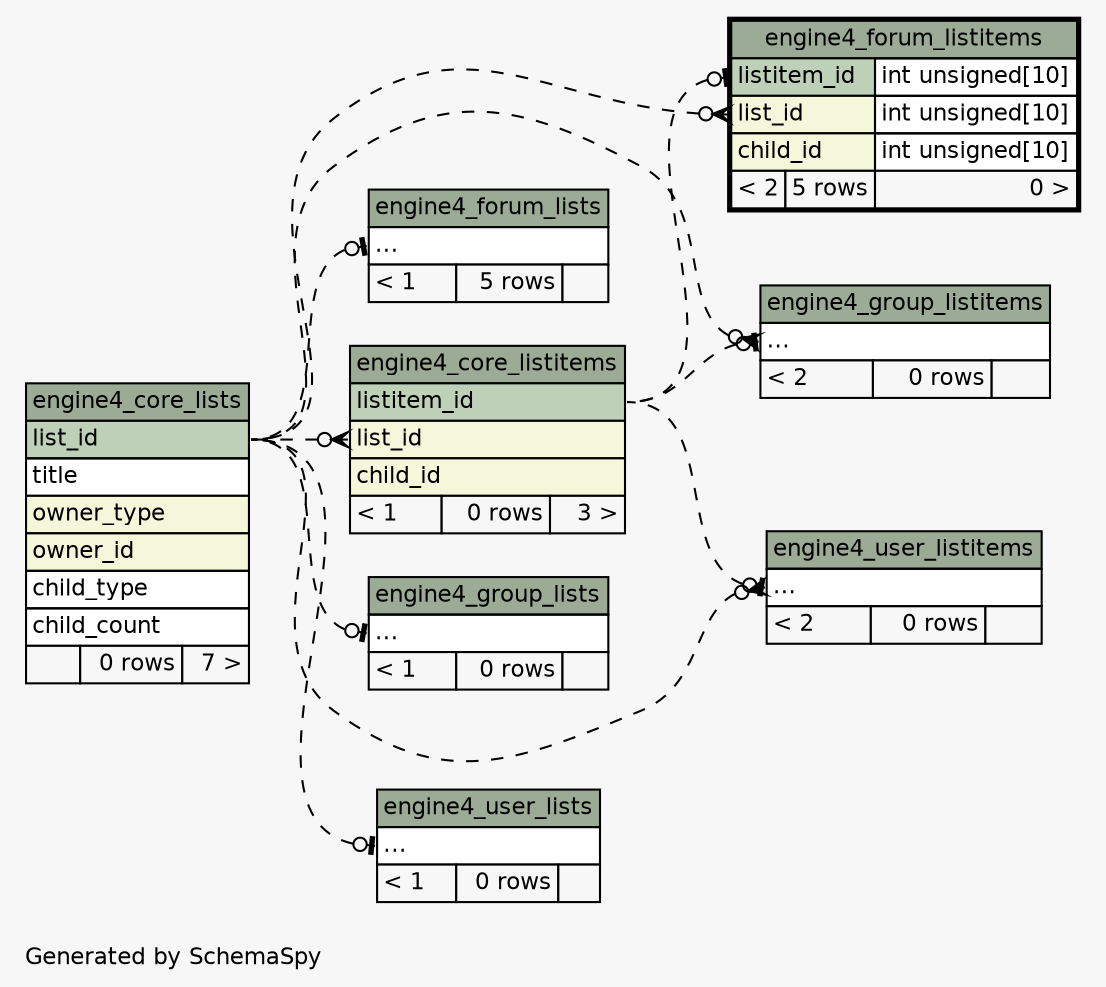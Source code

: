 // dot 2.38.0 on Windows 10 10.0
// SchemaSpy rev 590
digraph "impliedTwoDegreesRelationshipsDiagram" {
  graph [
    rankdir="RL"
    bgcolor="#f7f7f7"
    label="\nGenerated by SchemaSpy"
    labeljust="l"
    nodesep="0.18"
    ranksep="0.46"
    fontname="Helvetica"
    fontsize="11"
  ];
  node [
    fontname="Helvetica"
    fontsize="11"
    shape="plaintext"
  ];
  edge [
    arrowsize="0.8"
  ];
  "engine4_core_listitems":"list_id":w -> "engine4_core_lists":"list_id":e [arrowhead=none dir=back arrowtail=crowodot style=dashed];
  "engine4_forum_listitems":"list_id":w -> "engine4_core_lists":"list_id":e [arrowhead=none dir=back arrowtail=crowodot style=dashed];
  "engine4_forum_listitems":"listitem_id":w -> "engine4_core_listitems":"listitem_id":e [arrowhead=none dir=back arrowtail=teeodot style=dashed];
  "engine4_forum_lists":"elipses":w -> "engine4_core_lists":"list_id":e [arrowhead=none dir=back arrowtail=teeodot style=dashed];
  "engine4_group_listitems":"elipses":w -> "engine4_core_lists":"list_id":e [arrowhead=none dir=back arrowtail=crowodot style=dashed];
  "engine4_group_listitems":"elipses":w -> "engine4_core_listitems":"listitem_id":e [arrowhead=none dir=back arrowtail=teeodot style=dashed];
  "engine4_group_lists":"elipses":w -> "engine4_core_lists":"list_id":e [arrowhead=none dir=back arrowtail=teeodot style=dashed];
  "engine4_user_listitems":"elipses":w -> "engine4_core_lists":"list_id":e [arrowhead=none dir=back arrowtail=crowodot style=dashed];
  "engine4_user_listitems":"elipses":w -> "engine4_core_listitems":"listitem_id":e [arrowhead=none dir=back arrowtail=teeodot style=dashed];
  "engine4_user_lists":"elipses":w -> "engine4_core_lists":"list_id":e [arrowhead=none dir=back arrowtail=teeodot style=dashed];
  "engine4_core_listitems" [
    label=<
    <TABLE BORDER="0" CELLBORDER="1" CELLSPACING="0" BGCOLOR="#ffffff">
      <TR><TD COLSPAN="3" BGCOLOR="#9bab96" ALIGN="CENTER">engine4_core_listitems</TD></TR>
      <TR><TD PORT="listitem_id" COLSPAN="3" BGCOLOR="#bed1b8" ALIGN="LEFT">listitem_id</TD></TR>
      <TR><TD PORT="list_id" COLSPAN="3" BGCOLOR="#f4f7da" ALIGN="LEFT">list_id</TD></TR>
      <TR><TD PORT="child_id" COLSPAN="3" BGCOLOR="#f4f7da" ALIGN="LEFT">child_id</TD></TR>
      <TR><TD ALIGN="LEFT" BGCOLOR="#f7f7f7">&lt; 1</TD><TD ALIGN="RIGHT" BGCOLOR="#f7f7f7">0 rows</TD><TD ALIGN="RIGHT" BGCOLOR="#f7f7f7">3 &gt;</TD></TR>
    </TABLE>>
    URL="engine4_core_listitems.html"
    tooltip="engine4_core_listitems"
  ];
  "engine4_core_lists" [
    label=<
    <TABLE BORDER="0" CELLBORDER="1" CELLSPACING="0" BGCOLOR="#ffffff">
      <TR><TD COLSPAN="3" BGCOLOR="#9bab96" ALIGN="CENTER">engine4_core_lists</TD></TR>
      <TR><TD PORT="list_id" COLSPAN="3" BGCOLOR="#bed1b8" ALIGN="LEFT">list_id</TD></TR>
      <TR><TD PORT="title" COLSPAN="3" ALIGN="LEFT">title</TD></TR>
      <TR><TD PORT="owner_type" COLSPAN="3" BGCOLOR="#f4f7da" ALIGN="LEFT">owner_type</TD></TR>
      <TR><TD PORT="owner_id" COLSPAN="3" BGCOLOR="#f4f7da" ALIGN="LEFT">owner_id</TD></TR>
      <TR><TD PORT="child_type" COLSPAN="3" ALIGN="LEFT">child_type</TD></TR>
      <TR><TD PORT="child_count" COLSPAN="3" ALIGN="LEFT">child_count</TD></TR>
      <TR><TD ALIGN="LEFT" BGCOLOR="#f7f7f7">  </TD><TD ALIGN="RIGHT" BGCOLOR="#f7f7f7">0 rows</TD><TD ALIGN="RIGHT" BGCOLOR="#f7f7f7">7 &gt;</TD></TR>
    </TABLE>>
    URL="engine4_core_lists.html"
    tooltip="engine4_core_lists"
  ];
  "engine4_forum_listitems" [
    label=<
    <TABLE BORDER="2" CELLBORDER="1" CELLSPACING="0" BGCOLOR="#ffffff">
      <TR><TD COLSPAN="3" BGCOLOR="#9bab96" ALIGN="CENTER">engine4_forum_listitems</TD></TR>
      <TR><TD PORT="listitem_id" COLSPAN="2" BGCOLOR="#bed1b8" ALIGN="LEFT">listitem_id</TD><TD PORT="listitem_id.type" ALIGN="LEFT">int unsigned[10]</TD></TR>
      <TR><TD PORT="list_id" COLSPAN="2" BGCOLOR="#f4f7da" ALIGN="LEFT">list_id</TD><TD PORT="list_id.type" ALIGN="LEFT">int unsigned[10]</TD></TR>
      <TR><TD PORT="child_id" COLSPAN="2" BGCOLOR="#f4f7da" ALIGN="LEFT">child_id</TD><TD PORT="child_id.type" ALIGN="LEFT">int unsigned[10]</TD></TR>
      <TR><TD ALIGN="LEFT" BGCOLOR="#f7f7f7">&lt; 2</TD><TD ALIGN="RIGHT" BGCOLOR="#f7f7f7">5 rows</TD><TD ALIGN="RIGHT" BGCOLOR="#f7f7f7">0 &gt;</TD></TR>
    </TABLE>>
    URL="engine4_forum_listitems.html"
    tooltip="engine4_forum_listitems"
  ];
  "engine4_forum_lists" [
    label=<
    <TABLE BORDER="0" CELLBORDER="1" CELLSPACING="0" BGCOLOR="#ffffff">
      <TR><TD COLSPAN="3" BGCOLOR="#9bab96" ALIGN="CENTER">engine4_forum_lists</TD></TR>
      <TR><TD PORT="elipses" COLSPAN="3" ALIGN="LEFT">...</TD></TR>
      <TR><TD ALIGN="LEFT" BGCOLOR="#f7f7f7">&lt; 1</TD><TD ALIGN="RIGHT" BGCOLOR="#f7f7f7">5 rows</TD><TD ALIGN="RIGHT" BGCOLOR="#f7f7f7">  </TD></TR>
    </TABLE>>
    URL="engine4_forum_lists.html"
    tooltip="engine4_forum_lists"
  ];
  "engine4_group_listitems" [
    label=<
    <TABLE BORDER="0" CELLBORDER="1" CELLSPACING="0" BGCOLOR="#ffffff">
      <TR><TD COLSPAN="3" BGCOLOR="#9bab96" ALIGN="CENTER">engine4_group_listitems</TD></TR>
      <TR><TD PORT="elipses" COLSPAN="3" ALIGN="LEFT">...</TD></TR>
      <TR><TD ALIGN="LEFT" BGCOLOR="#f7f7f7">&lt; 2</TD><TD ALIGN="RIGHT" BGCOLOR="#f7f7f7">0 rows</TD><TD ALIGN="RIGHT" BGCOLOR="#f7f7f7">  </TD></TR>
    </TABLE>>
    URL="engine4_group_listitems.html"
    tooltip="engine4_group_listitems"
  ];
  "engine4_group_lists" [
    label=<
    <TABLE BORDER="0" CELLBORDER="1" CELLSPACING="0" BGCOLOR="#ffffff">
      <TR><TD COLSPAN="3" BGCOLOR="#9bab96" ALIGN="CENTER">engine4_group_lists</TD></TR>
      <TR><TD PORT="elipses" COLSPAN="3" ALIGN="LEFT">...</TD></TR>
      <TR><TD ALIGN="LEFT" BGCOLOR="#f7f7f7">&lt; 1</TD><TD ALIGN="RIGHT" BGCOLOR="#f7f7f7">0 rows</TD><TD ALIGN="RIGHT" BGCOLOR="#f7f7f7">  </TD></TR>
    </TABLE>>
    URL="engine4_group_lists.html"
    tooltip="engine4_group_lists"
  ];
  "engine4_user_listitems" [
    label=<
    <TABLE BORDER="0" CELLBORDER="1" CELLSPACING="0" BGCOLOR="#ffffff">
      <TR><TD COLSPAN="3" BGCOLOR="#9bab96" ALIGN="CENTER">engine4_user_listitems</TD></TR>
      <TR><TD PORT="elipses" COLSPAN="3" ALIGN="LEFT">...</TD></TR>
      <TR><TD ALIGN="LEFT" BGCOLOR="#f7f7f7">&lt; 2</TD><TD ALIGN="RIGHT" BGCOLOR="#f7f7f7">0 rows</TD><TD ALIGN="RIGHT" BGCOLOR="#f7f7f7">  </TD></TR>
    </TABLE>>
    URL="engine4_user_listitems.html"
    tooltip="engine4_user_listitems"
  ];
  "engine4_user_lists" [
    label=<
    <TABLE BORDER="0" CELLBORDER="1" CELLSPACING="0" BGCOLOR="#ffffff">
      <TR><TD COLSPAN="3" BGCOLOR="#9bab96" ALIGN="CENTER">engine4_user_lists</TD></TR>
      <TR><TD PORT="elipses" COLSPAN="3" ALIGN="LEFT">...</TD></TR>
      <TR><TD ALIGN="LEFT" BGCOLOR="#f7f7f7">&lt; 1</TD><TD ALIGN="RIGHT" BGCOLOR="#f7f7f7">0 rows</TD><TD ALIGN="RIGHT" BGCOLOR="#f7f7f7">  </TD></TR>
    </TABLE>>
    URL="engine4_user_lists.html"
    tooltip="engine4_user_lists"
  ];
}
